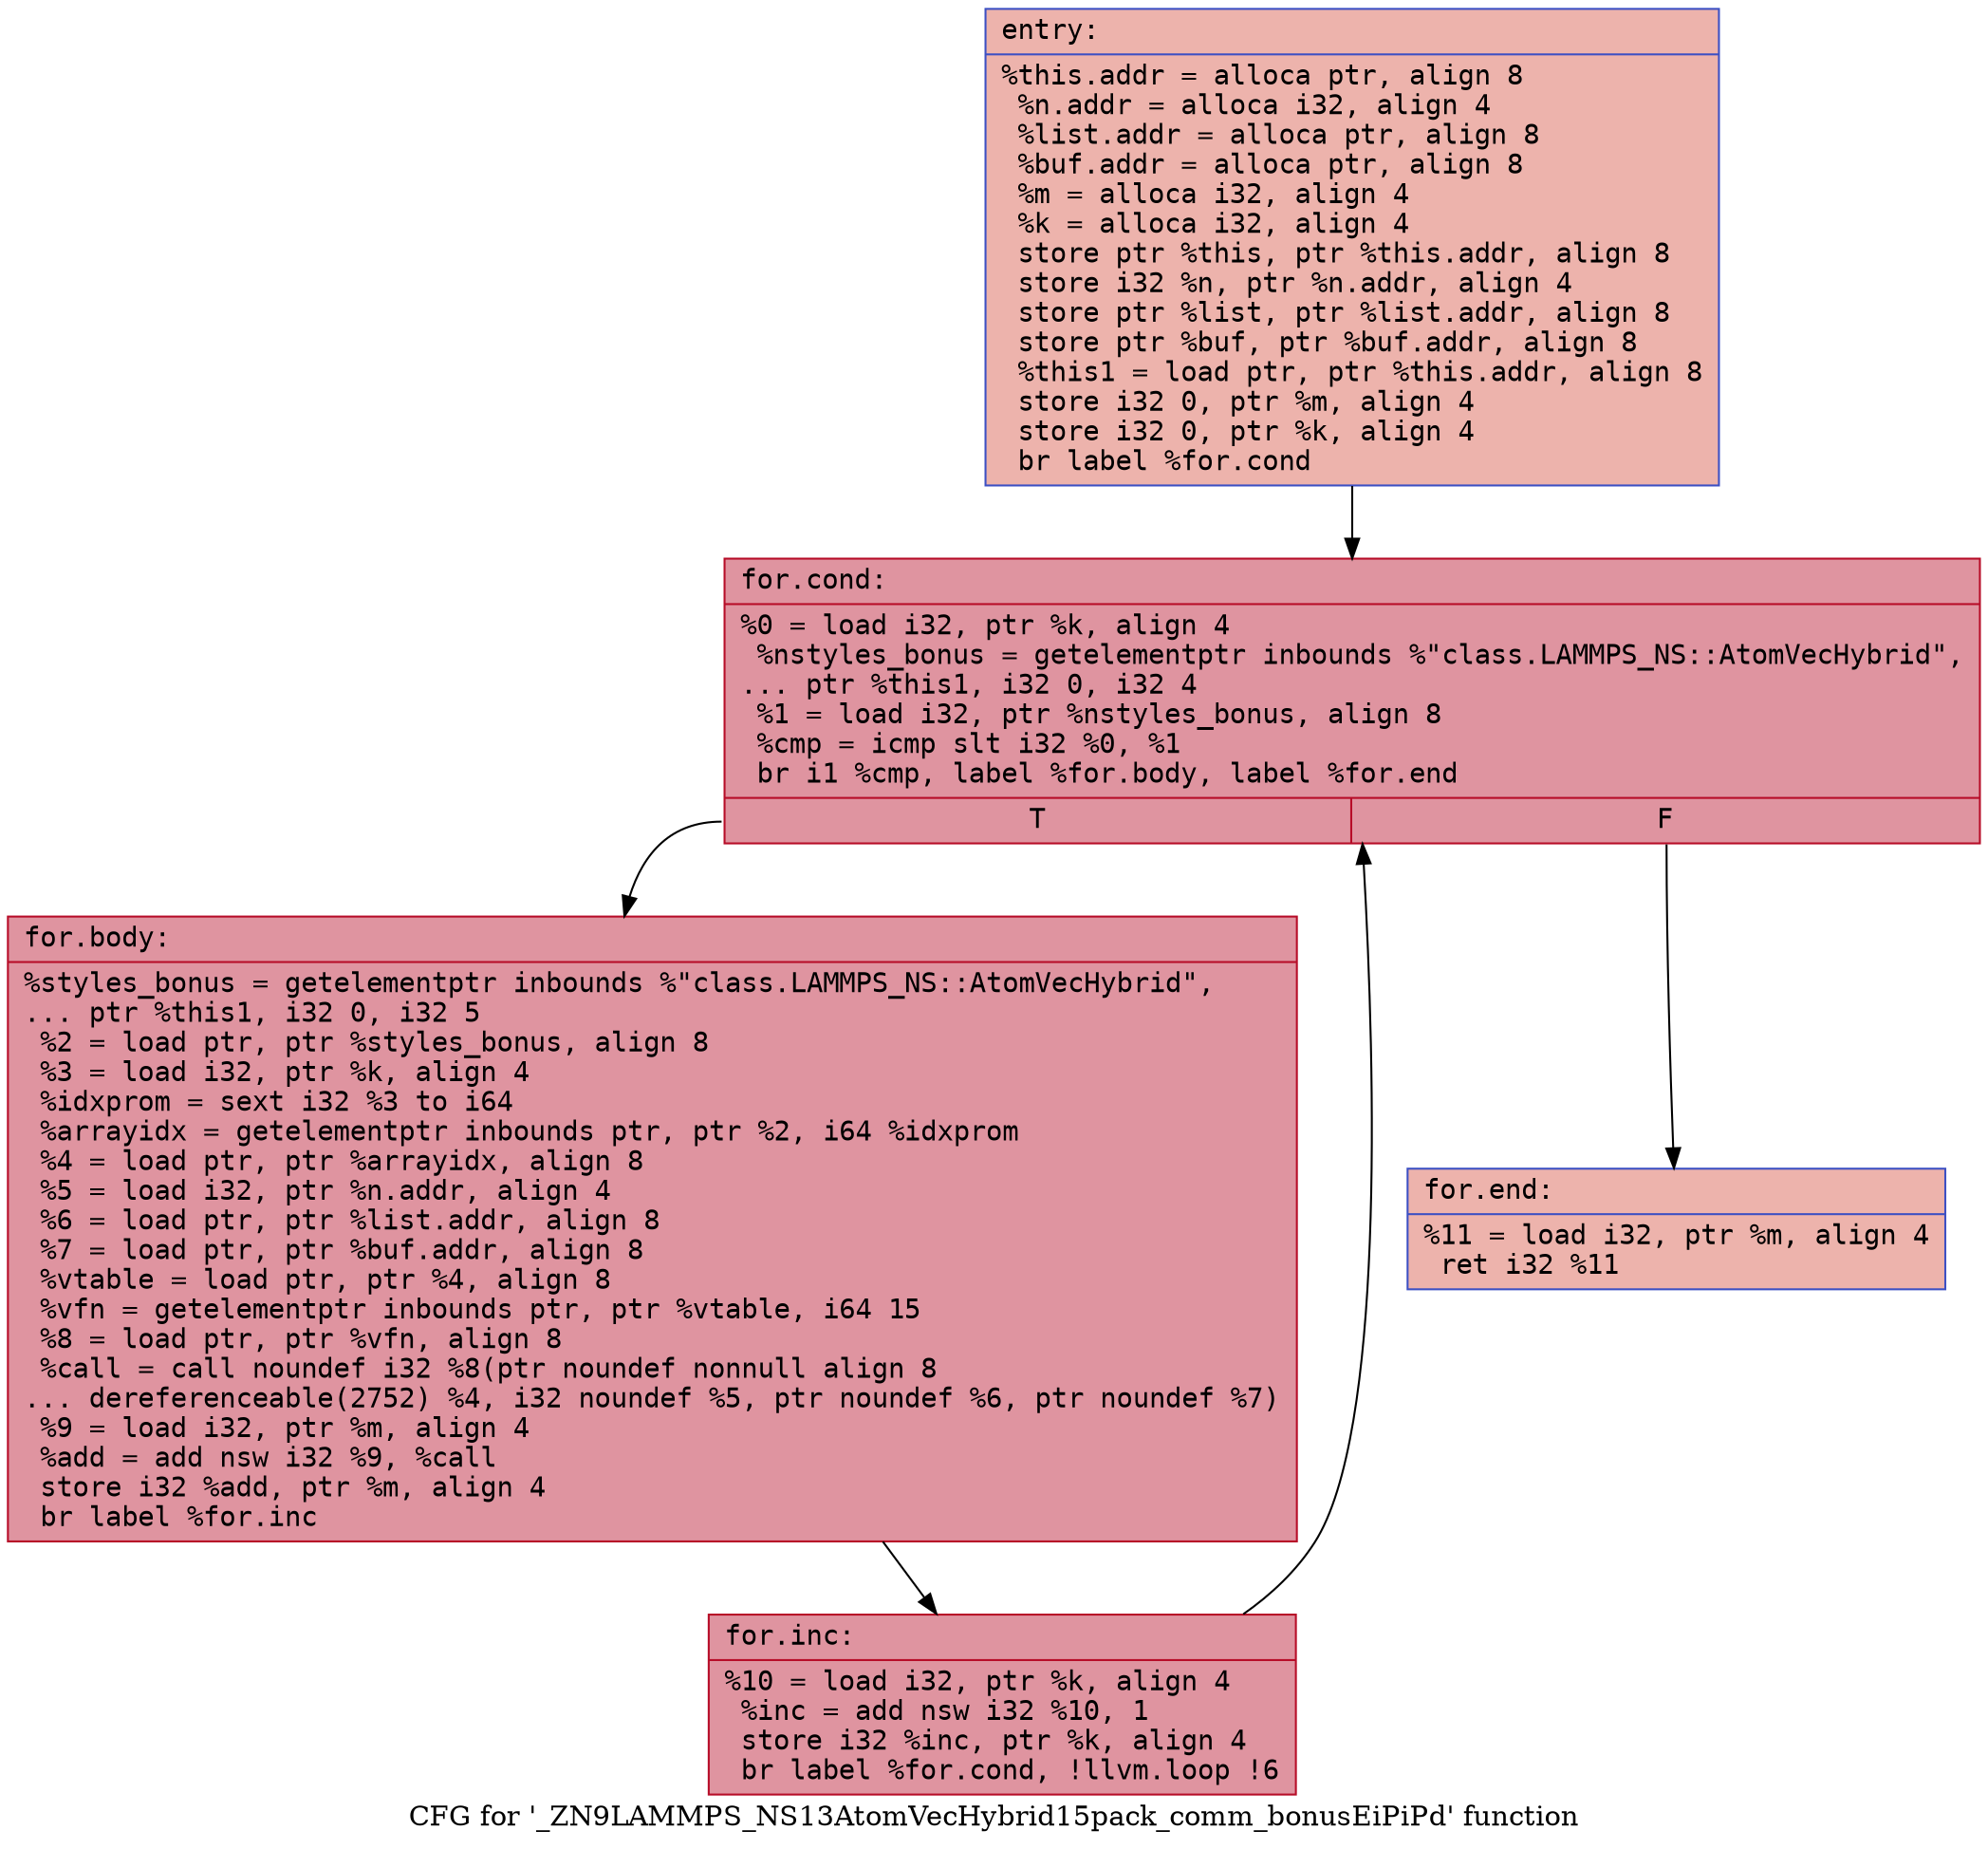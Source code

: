 digraph "CFG for '_ZN9LAMMPS_NS13AtomVecHybrid15pack_comm_bonusEiPiPd' function" {
	label="CFG for '_ZN9LAMMPS_NS13AtomVecHybrid15pack_comm_bonusEiPiPd' function";

	Node0x557e2af6fd60 [shape=record,color="#3d50c3ff", style=filled, fillcolor="#d6524470" fontname="Courier",label="{entry:\l|  %this.addr = alloca ptr, align 8\l  %n.addr = alloca i32, align 4\l  %list.addr = alloca ptr, align 8\l  %buf.addr = alloca ptr, align 8\l  %m = alloca i32, align 4\l  %k = alloca i32, align 4\l  store ptr %this, ptr %this.addr, align 8\l  store i32 %n, ptr %n.addr, align 4\l  store ptr %list, ptr %list.addr, align 8\l  store ptr %buf, ptr %buf.addr, align 8\l  %this1 = load ptr, ptr %this.addr, align 8\l  store i32 0, ptr %m, align 4\l  store i32 0, ptr %k, align 4\l  br label %for.cond\l}"];
	Node0x557e2af6fd60 -> Node0x557e2af70550[tooltip="entry -> for.cond\nProbability 100.00%" ];
	Node0x557e2af70550 [shape=record,color="#b70d28ff", style=filled, fillcolor="#b70d2870" fontname="Courier",label="{for.cond:\l|  %0 = load i32, ptr %k, align 4\l  %nstyles_bonus = getelementptr inbounds %\"class.LAMMPS_NS::AtomVecHybrid\",\l... ptr %this1, i32 0, i32 4\l  %1 = load i32, ptr %nstyles_bonus, align 8\l  %cmp = icmp slt i32 %0, %1\l  br i1 %cmp, label %for.body, label %for.end\l|{<s0>T|<s1>F}}"];
	Node0x557e2af70550:s0 -> Node0x557e2af70a80[tooltip="for.cond -> for.body\nProbability 96.88%" ];
	Node0x557e2af70550:s1 -> Node0x557e2af70b00[tooltip="for.cond -> for.end\nProbability 3.12%" ];
	Node0x557e2af70a80 [shape=record,color="#b70d28ff", style=filled, fillcolor="#b70d2870" fontname="Courier",label="{for.body:\l|  %styles_bonus = getelementptr inbounds %\"class.LAMMPS_NS::AtomVecHybrid\",\l... ptr %this1, i32 0, i32 5\l  %2 = load ptr, ptr %styles_bonus, align 8\l  %3 = load i32, ptr %k, align 4\l  %idxprom = sext i32 %3 to i64\l  %arrayidx = getelementptr inbounds ptr, ptr %2, i64 %idxprom\l  %4 = load ptr, ptr %arrayidx, align 8\l  %5 = load i32, ptr %n.addr, align 4\l  %6 = load ptr, ptr %list.addr, align 8\l  %7 = load ptr, ptr %buf.addr, align 8\l  %vtable = load ptr, ptr %4, align 8\l  %vfn = getelementptr inbounds ptr, ptr %vtable, i64 15\l  %8 = load ptr, ptr %vfn, align 8\l  %call = call noundef i32 %8(ptr noundef nonnull align 8\l... dereferenceable(2752) %4, i32 noundef %5, ptr noundef %6, ptr noundef %7)\l  %9 = load i32, ptr %m, align 4\l  %add = add nsw i32 %9, %call\l  store i32 %add, ptr %m, align 4\l  br label %for.inc\l}"];
	Node0x557e2af70a80 -> Node0x557e2af716f0[tooltip="for.body -> for.inc\nProbability 100.00%" ];
	Node0x557e2af716f0 [shape=record,color="#b70d28ff", style=filled, fillcolor="#b70d2870" fontname="Courier",label="{for.inc:\l|  %10 = load i32, ptr %k, align 4\l  %inc = add nsw i32 %10, 1\l  store i32 %inc, ptr %k, align 4\l  br label %for.cond, !llvm.loop !6\l}"];
	Node0x557e2af716f0 -> Node0x557e2af70550[tooltip="for.inc -> for.cond\nProbability 100.00%" ];
	Node0x557e2af70b00 [shape=record,color="#3d50c3ff", style=filled, fillcolor="#d6524470" fontname="Courier",label="{for.end:\l|  %11 = load i32, ptr %m, align 4\l  ret i32 %11\l}"];
}

